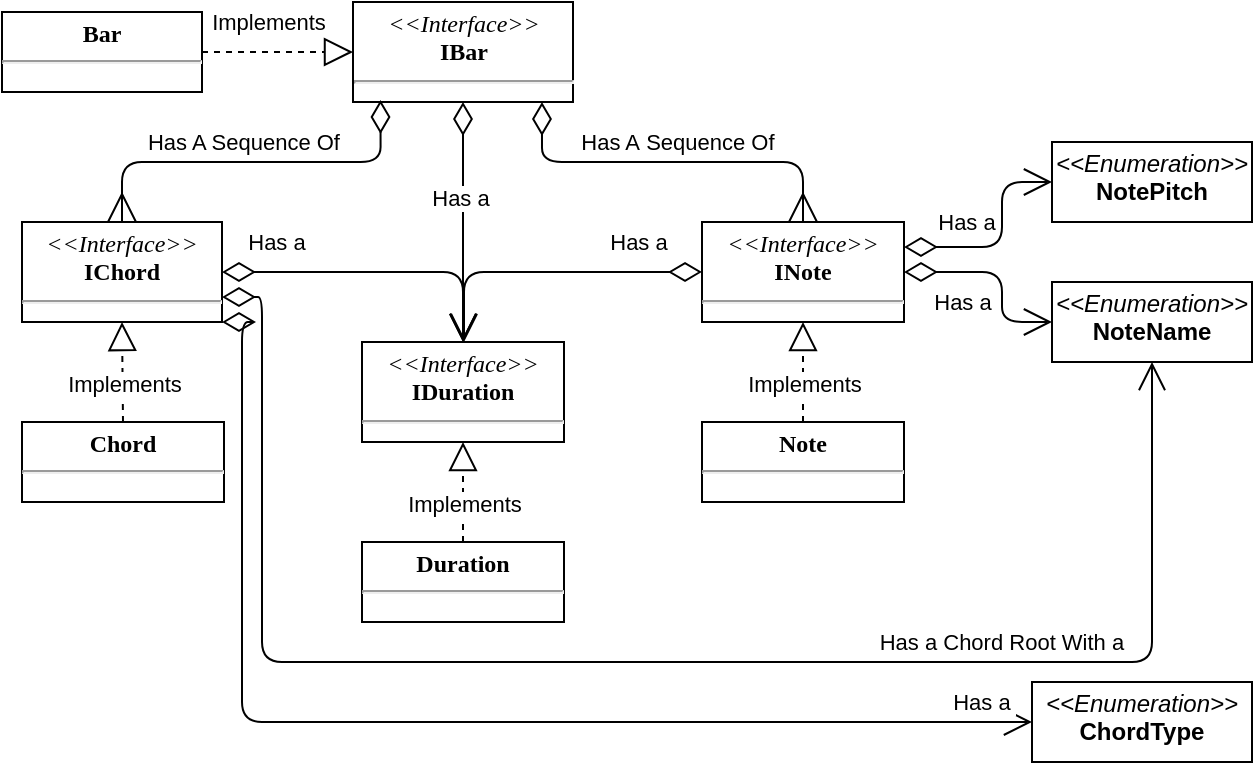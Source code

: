 <mxfile version="13.7.3" type="device" pages="7"><diagram id="5V231vLE11C7SsUKvrOc" name="Overview"><mxGraphModel dx="1038" dy="607" grid="1" gridSize="10" guides="1" tooltips="1" connect="1" arrows="1" fold="1" page="1" pageScale="1" pageWidth="827" pageHeight="1169" math="0" shadow="0"><root><mxCell id="QIt7D08QcLys3_P5vtUO-0"/><mxCell id="QIt7D08QcLys3_P5vtUO-1" parent="QIt7D08QcLys3_P5vtUO-0"/><mxCell id="J1rbVlcADmhOy6My7X3t-0" value="&lt;p style=&quot;margin: 4px 0px 0px ; text-align: center ; font-size: 12px&quot;&gt;&lt;b style=&quot;font-size: 12px&quot;&gt;Bar&lt;/b&gt;&lt;/p&gt;&lt;hr style=&quot;font-size: 12px&quot;&gt;&lt;p style=&quot;margin: 0px 0px 0px 4px&quot;&gt;&lt;br&gt;&lt;/p&gt;" style="verticalAlign=top;align=left;overflow=fill;fontSize=12;fontFamily=Verdana;html=1;" vertex="1" parent="QIt7D08QcLys3_P5vtUO-1"><mxGeometry x="130" y="125" width="100" height="40" as="geometry"/></mxCell><mxCell id="J1rbVlcADmhOy6My7X3t-1" value="&lt;p style=&quot;margin: 4px 0px 0px ; text-align: center&quot;&gt;&lt;font style=&quot;font-size: 12px&quot;&gt;&lt;i&gt;&amp;lt;&amp;lt;Interface&amp;gt;&amp;gt;&lt;/i&gt;&lt;br&gt;&lt;b&gt;IBar&lt;/b&gt;&lt;/font&gt;&lt;/p&gt;&lt;hr&gt;&lt;p style=&quot;margin: 0px 0px 0px 4px&quot;&gt;&lt;br&gt;&lt;/p&gt;" style="verticalAlign=top;align=left;overflow=fill;fontSize=12;fontFamily=Verdana;html=1;" vertex="1" parent="QIt7D08QcLys3_P5vtUO-1"><mxGeometry x="305.5" y="120" width="110" height="50" as="geometry"/></mxCell><mxCell id="J1rbVlcADmhOy6My7X3t-3" value="" style="endArrow=block;dashed=1;endFill=0;endSize=12;html=1;entryX=0;entryY=0.5;entryDx=0;entryDy=0;exitX=1;exitY=0.5;exitDx=0;exitDy=0;" edge="1" parent="QIt7D08QcLys3_P5vtUO-1" source="J1rbVlcADmhOy6My7X3t-0" target="J1rbVlcADmhOy6My7X3t-1"><mxGeometry width="160" relative="1" as="geometry"><mxPoint x="290" y="310" as="sourcePoint"/><mxPoint x="450" y="310" as="targetPoint"/></mxGeometry></mxCell><mxCell id="J1rbVlcADmhOy6My7X3t-5" value="Implements" style="edgeLabel;html=1;align=center;verticalAlign=middle;resizable=0;points=[];" vertex="1" connectable="0" parent="J1rbVlcADmhOy6My7X3t-3"><mxGeometry x="-0.456" y="1" relative="1" as="geometry"><mxPoint x="12" y="-14" as="offset"/></mxGeometry></mxCell><mxCell id="J1rbVlcADmhOy6My7X3t-6" value="&lt;p style=&quot;margin: 4px 0px 0px ; text-align: center ; font-size: 12px&quot;&gt;&lt;b style=&quot;font-size: 12px&quot;&gt;Chord&lt;/b&gt;&lt;/p&gt;&lt;hr style=&quot;font-size: 12px&quot;&gt;&lt;p style=&quot;margin: 0px 0px 0px 4px&quot;&gt;&lt;br&gt;&lt;/p&gt;" style="verticalAlign=top;align=left;overflow=fill;fontSize=12;fontFamily=Verdana;html=1;" vertex="1" parent="QIt7D08QcLys3_P5vtUO-1"><mxGeometry x="140" y="330" width="101" height="40" as="geometry"/></mxCell><mxCell id="J1rbVlcADmhOy6My7X3t-8" value="" style="endArrow=block;dashed=1;endFill=0;endSize=12;html=1;entryX=0.5;entryY=1;entryDx=0;entryDy=0;exitX=0.5;exitY=0;exitDx=0;exitDy=0;" edge="1" parent="QIt7D08QcLys3_P5vtUO-1" source="J1rbVlcADmhOy6My7X3t-6" target="J1rbVlcADmhOy6My7X3t-28"><mxGeometry width="160" relative="1" as="geometry"><mxPoint x="466" y="480" as="sourcePoint"/><mxPoint x="390" y="415" as="targetPoint"/></mxGeometry></mxCell><mxCell id="J1rbVlcADmhOy6My7X3t-9" value="Implements" style="edgeLabel;html=1;align=center;verticalAlign=middle;resizable=0;points=[];" vertex="1" connectable="0" parent="J1rbVlcADmhOy6My7X3t-8"><mxGeometry x="-0.456" y="1" relative="1" as="geometry"><mxPoint x="1.14" y="-6.01" as="offset"/></mxGeometry></mxCell><mxCell id="J1rbVlcADmhOy6My7X3t-28" value="&lt;p style=&quot;margin: 4px 0px 0px ; text-align: center&quot;&gt;&lt;font style=&quot;font-size: 12px&quot;&gt;&lt;i&gt;&amp;lt;&amp;lt;Interface&amp;gt;&amp;gt;&lt;/i&gt;&lt;br&gt;&lt;b&gt;IChord&lt;/b&gt;&lt;/font&gt;&lt;/p&gt;&lt;hr&gt;&lt;p style=&quot;margin: 0px 0px 0px 4px&quot;&gt;&lt;br&gt;&lt;/p&gt;" style="verticalAlign=top;align=left;overflow=fill;fontSize=12;fontFamily=Verdana;html=1;" vertex="1" parent="QIt7D08QcLys3_P5vtUO-1"><mxGeometry x="140" y="230" width="100" height="50" as="geometry"/></mxCell><mxCell id="J1rbVlcADmhOy6My7X3t-29" value="&lt;p style=&quot;margin: 4px 0px 0px ; text-align: center ; font-size: 12px&quot;&gt;&lt;b style=&quot;font-size: 12px&quot;&gt;Duration&lt;/b&gt;&lt;/p&gt;&lt;hr style=&quot;font-size: 12px&quot;&gt;&lt;p style=&quot;margin: 0px 0px 0px 4px&quot;&gt;&lt;br&gt;&lt;/p&gt;" style="verticalAlign=top;align=left;overflow=fill;fontSize=12;fontFamily=Verdana;html=1;" vertex="1" parent="QIt7D08QcLys3_P5vtUO-1"><mxGeometry x="310" y="390" width="101" height="40" as="geometry"/></mxCell><mxCell id="J1rbVlcADmhOy6My7X3t-30" value="" style="endArrow=block;dashed=1;endFill=0;endSize=12;html=1;entryX=0.5;entryY=1;entryDx=0;entryDy=0;exitX=0.5;exitY=0;exitDx=0;exitDy=0;" edge="1" parent="QIt7D08QcLys3_P5vtUO-1" source="J1rbVlcADmhOy6My7X3t-29" target="J1rbVlcADmhOy6My7X3t-32"><mxGeometry width="160" relative="1" as="geometry"><mxPoint x="440" y="610.6" as="sourcePoint"/><mxPoint x="376" y="545.6" as="targetPoint"/></mxGeometry></mxCell><mxCell id="J1rbVlcADmhOy6My7X3t-31" value="Implements" style="edgeLabel;html=1;align=center;verticalAlign=middle;resizable=0;points=[];" vertex="1" connectable="0" parent="J1rbVlcADmhOy6My7X3t-30"><mxGeometry x="-0.456" y="1" relative="1" as="geometry"><mxPoint x="1" y="-6" as="offset"/></mxGeometry></mxCell><mxCell id="J1rbVlcADmhOy6My7X3t-32" value="&lt;p style=&quot;margin: 4px 0px 0px ; text-align: center&quot;&gt;&lt;font style=&quot;font-size: 12px&quot;&gt;&lt;i&gt;&amp;lt;&amp;lt;Interface&amp;gt;&amp;gt;&lt;/i&gt;&lt;br&gt;&lt;b&gt;IDuration&lt;/b&gt;&lt;/font&gt;&lt;/p&gt;&lt;hr&gt;&lt;p style=&quot;margin: 0px 0px 0px 4px&quot;&gt;&lt;br&gt;&lt;/p&gt;" style="verticalAlign=top;align=left;overflow=fill;fontSize=12;fontFamily=Verdana;html=1;" vertex="1" parent="QIt7D08QcLys3_P5vtUO-1"><mxGeometry x="310" y="290" width="101" height="50" as="geometry"/></mxCell><mxCell id="CVeoetYqST6cuay9dyxP-0" value="" style="endArrow=open;html=1;endSize=12;startArrow=diamondThin;startSize=14;startFill=0;edgeStyle=orthogonalEdgeStyle;align=left;verticalAlign=bottom;entryX=0.5;entryY=0;entryDx=0;entryDy=0;exitX=0.5;exitY=1;exitDx=0;exitDy=0;" edge="1" parent="QIt7D08QcLys3_P5vtUO-1" source="J1rbVlcADmhOy6My7X3t-1" target="J1rbVlcADmhOy6My7X3t-32"><mxGeometry x="-1" y="3" relative="1" as="geometry"><mxPoint x="521.23" y="420" as="sourcePoint"/><mxPoint x="520" y="430.6" as="targetPoint"/></mxGeometry></mxCell><mxCell id="zI2JBXG_XZW0BMub-MyV-9" value="Has a" style="edgeLabel;html=1;align=center;verticalAlign=middle;resizable=0;points=[];" vertex="1" connectable="0" parent="CVeoetYqST6cuay9dyxP-0"><mxGeometry x="-0.209" y="-2" relative="1" as="geometry"><mxPoint as="offset"/></mxGeometry></mxCell><mxCell id="CVeoetYqST6cuay9dyxP-3" value="" style="endArrow=ERmany;html=1;endSize=12;startArrow=diamondThin;startSize=14;startFill=0;edgeStyle=orthogonalEdgeStyle;align=left;verticalAlign=bottom;entryX=0.5;entryY=0;entryDx=0;entryDy=0;exitX=0.125;exitY=0.98;exitDx=0;exitDy=0;endFill=0;exitPerimeter=0;" edge="1" parent="QIt7D08QcLys3_P5vtUO-1" source="J1rbVlcADmhOy6My7X3t-1" target="J1rbVlcADmhOy6My7X3t-28"><mxGeometry x="-1" y="3" relative="1" as="geometry"><mxPoint x="320.5" y="180" as="sourcePoint"/><mxPoint x="214" y="260" as="targetPoint"/></mxGeometry></mxCell><mxCell id="CVeoetYqST6cuay9dyxP-4" value="Has A Sequence Of&amp;nbsp;" style="edgeLabel;html=1;align=center;verticalAlign=middle;resizable=0;points=[];" vertex="1" connectable="0" parent="CVeoetYqST6cuay9dyxP-3"><mxGeometry x="-0.118" relative="1" as="geometry"><mxPoint x="-14.3" y="-10" as="offset"/></mxGeometry></mxCell><mxCell id="CVeoetYqST6cuay9dyxP-6" value="&lt;p style=&quot;margin: 4px 0px 0px ; text-align: center ; font-size: 12px&quot;&gt;&lt;b style=&quot;font-size: 12px&quot;&gt;Note&lt;/b&gt;&lt;/p&gt;&lt;hr style=&quot;font-size: 12px&quot;&gt;&lt;p style=&quot;margin: 0px 0px 0px 4px&quot;&gt;&lt;br&gt;&lt;/p&gt;" style="verticalAlign=top;align=left;overflow=fill;fontSize=12;fontFamily=Verdana;html=1;" vertex="1" parent="QIt7D08QcLys3_P5vtUO-1"><mxGeometry x="480" y="330" width="101" height="40" as="geometry"/></mxCell><mxCell id="CVeoetYqST6cuay9dyxP-7" value="" style="endArrow=block;dashed=1;endFill=0;endSize=12;html=1;entryX=0.5;entryY=1;entryDx=0;entryDy=0;exitX=0.5;exitY=0;exitDx=0;exitDy=0;" edge="1" source="CVeoetYqST6cuay9dyxP-6" target="CVeoetYqST6cuay9dyxP-9" parent="QIt7D08QcLys3_P5vtUO-1"><mxGeometry width="160" relative="1" as="geometry"><mxPoint x="610" y="330" as="sourcePoint"/><mxPoint x="546" y="265" as="targetPoint"/></mxGeometry></mxCell><mxCell id="CVeoetYqST6cuay9dyxP-8" value="Implements" style="edgeLabel;html=1;align=center;verticalAlign=middle;resizable=0;points=[];" vertex="1" connectable="0" parent="CVeoetYqST6cuay9dyxP-7"><mxGeometry x="-0.456" y="1" relative="1" as="geometry"><mxPoint x="1" y="-6" as="offset"/></mxGeometry></mxCell><mxCell id="CVeoetYqST6cuay9dyxP-9" value="&lt;p style=&quot;margin: 4px 0px 0px ; text-align: center&quot;&gt;&lt;font style=&quot;font-size: 12px&quot;&gt;&lt;i&gt;&amp;lt;&amp;lt;Interface&amp;gt;&amp;gt;&lt;/i&gt;&lt;br&gt;&lt;b&gt;INote&lt;/b&gt;&lt;/font&gt;&lt;/p&gt;&lt;hr&gt;&lt;p style=&quot;margin: 0px 0px 0px 4px&quot;&gt;&lt;br&gt;&lt;/p&gt;" style="verticalAlign=top;align=left;overflow=fill;fontSize=12;fontFamily=Verdana;html=1;" vertex="1" parent="QIt7D08QcLys3_P5vtUO-1"><mxGeometry x="480" y="230" width="101" height="50" as="geometry"/></mxCell><mxCell id="CVeoetYqST6cuay9dyxP-10" value="" style="endArrow=ERmany;html=1;endSize=12;startArrow=diamondThin;startSize=14;startFill=0;edgeStyle=orthogonalEdgeStyle;align=left;verticalAlign=bottom;entryX=0.5;entryY=0;entryDx=0;entryDy=0;exitX=0.859;exitY=1;exitDx=0;exitDy=0;exitPerimeter=0;endFill=0;" edge="1" target="CVeoetYqST6cuay9dyxP-9" parent="QIt7D08QcLys3_P5vtUO-1" source="J1rbVlcADmhOy6My7X3t-1"><mxGeometry x="-1" y="3" relative="1" as="geometry"><mxPoint x="691.23" y="149.4" as="sourcePoint"/><mxPoint x="690" y="160" as="targetPoint"/></mxGeometry></mxCell><mxCell id="CVeoetYqST6cuay9dyxP-11" value="Has A&amp;nbsp;Sequence Of&amp;nbsp;" style="edgeLabel;html=1;align=center;verticalAlign=middle;resizable=0;points=[];" vertex="1" connectable="0" parent="CVeoetYqST6cuay9dyxP-10"><mxGeometry x="-0.118" relative="1" as="geometry"><mxPoint x="15" y="-10" as="offset"/></mxGeometry></mxCell><mxCell id="zI2JBXG_XZW0BMub-MyV-0" value="&lt;p style=&quot;margin: 0px ; margin-top: 4px ; text-align: center&quot;&gt;&lt;font style=&quot;font-size: 12px&quot;&gt;&lt;i&gt;&amp;lt;&amp;lt;Enumeration&amp;gt;&amp;gt;&lt;/i&gt;&lt;br&gt;&lt;b&gt;NoteName&lt;/b&gt;&lt;/font&gt;&lt;/p&gt;" style="verticalAlign=top;align=left;overflow=fill;fontSize=12;fontFamily=Helvetica;html=1;" vertex="1" parent="QIt7D08QcLys3_P5vtUO-1"><mxGeometry x="655" y="260" width="100" height="40" as="geometry"/></mxCell><mxCell id="zI2JBXG_XZW0BMub-MyV-1" value="&lt;p style=&quot;margin: 0px ; margin-top: 4px ; text-align: center&quot;&gt;&lt;font style=&quot;font-size: 12px&quot;&gt;&lt;i&gt;&amp;lt;&amp;lt;Enumeration&amp;gt;&amp;gt;&lt;/i&gt;&lt;br&gt;&lt;b&gt;NotePitch&lt;/b&gt;&lt;/font&gt;&lt;/p&gt;" style="verticalAlign=top;align=left;overflow=fill;fontSize=12;fontFamily=Helvetica;html=1;" vertex="1" parent="QIt7D08QcLys3_P5vtUO-1"><mxGeometry x="655" y="190" width="100" height="40" as="geometry"/></mxCell><mxCell id="zI2JBXG_XZW0BMub-MyV-10" value="" style="endArrow=open;html=1;endSize=12;startArrow=diamondThin;startSize=14;startFill=0;edgeStyle=orthogonalEdgeStyle;align=left;verticalAlign=bottom;exitX=1;exitY=0.5;exitDx=0;exitDy=0;" edge="1" parent="QIt7D08QcLys3_P5vtUO-1" source="J1rbVlcADmhOy6My7X3t-28" target="J1rbVlcADmhOy6My7X3t-32"><mxGeometry x="-1" y="3" relative="1" as="geometry"><mxPoint x="370.5" y="180" as="sourcePoint"/><mxPoint x="370.5" y="310" as="targetPoint"/></mxGeometry></mxCell><mxCell id="zI2JBXG_XZW0BMub-MyV-11" value="Has a" style="edgeLabel;html=1;align=center;verticalAlign=middle;resizable=0;points=[];" vertex="1" connectable="0" parent="zI2JBXG_XZW0BMub-MyV-10"><mxGeometry x="-0.209" y="-2" relative="1" as="geometry"><mxPoint x="-35" y="-17" as="offset"/></mxGeometry></mxCell><mxCell id="zI2JBXG_XZW0BMub-MyV-12" value="" style="endArrow=open;html=1;endSize=12;startArrow=diamondThin;startSize=14;startFill=0;edgeStyle=orthogonalEdgeStyle;align=left;verticalAlign=bottom;exitX=0;exitY=0.5;exitDx=0;exitDy=0;" edge="1" parent="QIt7D08QcLys3_P5vtUO-1" source="CVeoetYqST6cuay9dyxP-9" target="J1rbVlcADmhOy6My7X3t-32"><mxGeometry x="-1" y="3" relative="1" as="geometry"><mxPoint x="270" y="277.5" as="sourcePoint"/><mxPoint x="370.5" y="310" as="targetPoint"/><Array as="points"><mxPoint x="361" y="255"/></Array></mxGeometry></mxCell><mxCell id="zI2JBXG_XZW0BMub-MyV-13" value="Has a" style="edgeLabel;html=1;align=center;verticalAlign=middle;resizable=0;points=[];" vertex="1" connectable="0" parent="zI2JBXG_XZW0BMub-MyV-12"><mxGeometry x="-0.209" y="-2" relative="1" as="geometry"><mxPoint x="29" y="-13" as="offset"/></mxGeometry></mxCell><mxCell id="CPSvy_x6tIA2FUvflbGA-1" value="" style="endArrow=open;html=1;endSize=12;startArrow=diamondThin;startSize=14;startFill=0;edgeStyle=orthogonalEdgeStyle;align=left;verticalAlign=bottom;exitX=1;exitY=0.25;exitDx=0;exitDy=0;entryX=0;entryY=0.5;entryDx=0;entryDy=0;" edge="1" parent="QIt7D08QcLys3_P5vtUO-1" source="CVeoetYqST6cuay9dyxP-9" target="zI2JBXG_XZW0BMub-MyV-1"><mxGeometry x="-1" y="3" relative="1" as="geometry"><mxPoint x="490" y="265" as="sourcePoint"/><mxPoint x="371" y="310" as="targetPoint"/><Array as="points"><mxPoint x="630" y="243"/><mxPoint x="630" y="210"/></Array></mxGeometry></mxCell><mxCell id="CPSvy_x6tIA2FUvflbGA-2" value="Has a" style="edgeLabel;html=1;align=center;verticalAlign=middle;resizable=0;points=[];" vertex="1" connectable="0" parent="CPSvy_x6tIA2FUvflbGA-1"><mxGeometry x="-0.209" y="-2" relative="1" as="geometry"><mxPoint x="-11" y="-14.5" as="offset"/></mxGeometry></mxCell><mxCell id="CPSvy_x6tIA2FUvflbGA-3" value="" style="endArrow=open;html=1;endSize=12;startArrow=diamondThin;startSize=14;startFill=0;edgeStyle=orthogonalEdgeStyle;align=left;verticalAlign=bottom;exitX=1;exitY=0.5;exitDx=0;exitDy=0;entryX=0;entryY=0.5;entryDx=0;entryDy=0;" edge="1" parent="QIt7D08QcLys3_P5vtUO-1" source="CVeoetYqST6cuay9dyxP-9" target="zI2JBXG_XZW0BMub-MyV-0"><mxGeometry x="-1" y="3" relative="1" as="geometry"><mxPoint x="591" y="252.5" as="sourcePoint"/><mxPoint x="640" y="220" as="targetPoint"/><Array as="points"><mxPoint x="630" y="255"/><mxPoint x="630" y="280"/></Array></mxGeometry></mxCell><mxCell id="CPSvy_x6tIA2FUvflbGA-4" value="Has a" style="edgeLabel;html=1;align=center;verticalAlign=middle;resizable=0;points=[];" vertex="1" connectable="0" parent="CPSvy_x6tIA2FUvflbGA-3"><mxGeometry x="-0.209" y="-2" relative="1" as="geometry"><mxPoint x="-10" y="13" as="offset"/></mxGeometry></mxCell><mxCell id="CPSvy_x6tIA2FUvflbGA-5" value="" style="endArrow=open;html=1;endSize=12;startArrow=diamondThin;startSize=14;startFill=0;edgeStyle=orthogonalEdgeStyle;align=left;verticalAlign=bottom;exitX=1;exitY=0.75;exitDx=0;exitDy=0;entryX=0.5;entryY=1;entryDx=0;entryDy=0;" edge="1" parent="QIt7D08QcLys3_P5vtUO-1" source="J1rbVlcADmhOy6My7X3t-28" target="zI2JBXG_XZW0BMub-MyV-0"><mxGeometry x="-1" y="3" relative="1" as="geometry"><mxPoint x="250" y="265" as="sourcePoint"/><mxPoint x="370.5" y="310" as="targetPoint"/><Array as="points"><mxPoint x="260" y="268"/><mxPoint x="260" y="450"/><mxPoint x="705" y="450"/></Array></mxGeometry></mxCell><mxCell id="CPSvy_x6tIA2FUvflbGA-6" value="Has a Chord Root With a&amp;nbsp;" style="edgeLabel;html=1;align=center;verticalAlign=middle;resizable=0;points=[];" vertex="1" connectable="0" parent="CPSvy_x6tIA2FUvflbGA-5"><mxGeometry x="-0.209" y="-2" relative="1" as="geometry"><mxPoint x="257.5" y="-12" as="offset"/></mxGeometry></mxCell><mxCell id="CPSvy_x6tIA2FUvflbGA-7" value="" style="endArrow=open;html=1;endSize=12;startArrow=diamondThin;startSize=14;startFill=0;edgeStyle=orthogonalEdgeStyle;align=left;verticalAlign=bottom;exitX=1;exitY=1;exitDx=0;exitDy=0;entryX=0;entryY=0.5;entryDx=0;entryDy=0;" edge="1" parent="QIt7D08QcLys3_P5vtUO-1" source="J1rbVlcADmhOy6My7X3t-28" target="hC7ren7HQPw8NLN05J8q-0"><mxGeometry x="-1" y="3" relative="1" as="geometry"><mxPoint x="250" y="277.5" as="sourcePoint"/><mxPoint x="210" y="550" as="targetPoint"/><Array as="points"><mxPoint x="250" y="280"/><mxPoint x="250" y="480"/></Array></mxGeometry></mxCell><mxCell id="CPSvy_x6tIA2FUvflbGA-8" value="Has a&amp;nbsp;" style="edgeLabel;html=1;align=center;verticalAlign=middle;resizable=0;points=[];" vertex="1" connectable="0" parent="CPSvy_x6tIA2FUvflbGA-7"><mxGeometry x="-0.209" y="-2" relative="1" as="geometry"><mxPoint x="341" y="-12" as="offset"/></mxGeometry></mxCell><mxCell id="hC7ren7HQPw8NLN05J8q-0" value="&lt;p style=&quot;margin: 0px ; margin-top: 4px ; text-align: center&quot;&gt;&lt;font style=&quot;font-size: 12px&quot;&gt;&lt;i&gt;&amp;lt;&amp;lt;Enumeration&amp;gt;&amp;gt;&lt;/i&gt;&lt;br&gt;&lt;b&gt;ChordType&lt;/b&gt;&lt;/font&gt;&lt;/p&gt;" style="verticalAlign=top;align=left;overflow=fill;fontSize=12;fontFamily=Helvetica;html=1;" vertex="1" parent="QIt7D08QcLys3_P5vtUO-1"><mxGeometry x="645" y="460" width="110" height="40" as="geometry"/></mxCell></root></mxGraphModel></diagram><diagram id="C5RBs43oDa-KdzZeNtuy" name="Musical Entities"><mxGraphModel dx="1038" dy="607" grid="1" gridSize="10" guides="1" tooltips="1" connect="1" arrows="1" fold="1" page="1" pageScale="1" pageWidth="827" pageHeight="1169" math="0" shadow="0"><root><mxCell id="WIyWlLk6GJQsqaUBKTNV-0"/><mxCell id="WIyWlLk6GJQsqaUBKTNV-1" parent="WIyWlLk6GJQsqaUBKTNV-0"/><mxCell id="CiGkOUlpp4Z-2hrsVx-D-6" value="&lt;p style=&quot;margin: 4px 0px 0px ; text-align: center ; font-size: 12px&quot;&gt;&lt;b style=&quot;font-size: 12px&quot;&gt;Bar&lt;/b&gt;&lt;/p&gt;&lt;hr style=&quot;font-size: 12px&quot;&gt;&lt;p style=&quot;margin: 0px 0px 0px 4px&quot;&gt;+ Chords: List&amp;lt;IChord&amp;gt;&lt;/p&gt;&lt;p style=&quot;margin: 0px 0px 0px 4px&quot;&gt;+ Notes: List&amp;lt;INote&amp;gt;&lt;/p&gt;&lt;p style=&quot;margin: 0px 0px 0px 4px&quot;&gt;+ TimeSignature: IDuration&lt;br&gt;&lt;/p&gt;&lt;hr style=&quot;font-size: 12px&quot;&gt;&lt;p style=&quot;margin: 0px 0px 0px 4px ; font-size: 12px&quot;&gt;+ Bar()&lt;/p&gt;&lt;p style=&quot;margin: 0px 0px 0px 4px ; font-size: 12px&quot;&gt;+ Bar(IDuration)&lt;br&gt;&lt;/p&gt;&lt;p style=&quot;margin: 0px 0px 0px 4px ; font-size: 12px&quot;&gt;+ Bar(IDuration, IList&amp;lt;IChord&amp;gt;)&lt;br&gt;&lt;/p&gt;&lt;p style=&quot;margin: 0px 0px 0px 4px ; font-size: 12px&quot;&gt;+ Bar(IBar)&lt;br&gt;&lt;/p&gt;&lt;p style=&quot;margin: 0px 0px 0px 4px ; font-size: 12px&quot;&gt;+ Bar(IDuration, IList&amp;lt;IChord&amp;gt;, IList&amp;lt;INote&amp;gt;)&lt;br&gt;&lt;/p&gt;&lt;p style=&quot;margin: 0px 0px 0px 4px ; font-size: 12px&quot;&gt;+ ToString(): String&lt;br&gt;&lt;/p&gt;&lt;p style=&quot;margin: 0px 0px 0px 4px&quot;&gt;+&amp;nbsp;&lt;span style=&quot;line-height: 13.8px&quot;&gt;GetOverlappingNotesForChord&lt;/span&gt;(int): IList&amp;lt;INote&amp;gt;&lt;br&gt;&lt;/p&gt;&lt;p style=&quot;margin: 0px 0px 0px 4px&quot;&gt;+&amp;nbsp;&lt;span style=&quot;line-height: 13.8px&quot;&gt;GetOverlappingChordsForNote&lt;/span&gt;(int): IList&amp;lt;IChord&amp;gt;&lt;/p&gt;" style="verticalAlign=top;align=left;overflow=fill;fontSize=12;fontFamily=Verdana;html=1;" parent="WIyWlLk6GJQsqaUBKTNV-1" vertex="1"><mxGeometry x="50" y="220" width="330" height="210" as="geometry"/></mxCell><mxCell id="CiGkOUlpp4Z-2hrsVx-D-7" value="&lt;p style=&quot;margin: 4px 0px 0px ; text-align: center&quot;&gt;&lt;font style=&quot;font-size: 12px&quot;&gt;&lt;i&gt;&amp;lt;&amp;lt;Interface&amp;gt;&amp;gt;&lt;/i&gt;&lt;br&gt;&lt;b&gt;IBar&lt;/b&gt;&lt;/font&gt;&lt;/p&gt;&lt;hr&gt;&lt;p style=&quot;margin: 0px 0px 0px 4px&quot;&gt;&lt;font style=&quot;font-size: 12px&quot;&gt;+ Chords: List&amp;lt;IChord&amp;gt;&lt;/font&gt;&lt;/p&gt;&lt;p style=&quot;margin: 0px 0px 0px 4px&quot;&gt;&lt;font style=&quot;font-size: 12px&quot;&gt;+ Notes: List&amp;lt;INote&amp;gt;&lt;br&gt;&lt;/font&gt;&lt;/p&gt;&lt;p style=&quot;margin: 0px 0px 0px 4px&quot;&gt;&lt;font style=&quot;font-size: 12px&quot;&gt;+ TimeSignature: IDuration&lt;br&gt;&lt;/font&gt;&lt;/p&gt;&lt;hr&gt;&lt;p style=&quot;margin: 0px 0px 0px 4px&quot;&gt;&lt;font style=&quot;font-size: 12px&quot;&gt;+&amp;nbsp;&lt;span style=&quot;line-height: 115%&quot;&gt;GetOverlappingNotesForChord&lt;/span&gt;(int): IList&amp;lt;INote&amp;gt;&lt;br&gt;&lt;/font&gt;&lt;/p&gt;&lt;p style=&quot;margin: 0px 0px 0px 4px&quot;&gt;&lt;font style=&quot;font-size: 12px&quot;&gt;+&amp;nbsp;&lt;span style=&quot;line-height: 115%&quot;&gt;GetOverlappingChordsForNote&lt;/span&gt;(int): IList&amp;lt;IChord&amp;gt;&lt;/font&gt;&lt;br&gt;&lt;/p&gt;" style="verticalAlign=top;align=left;overflow=fill;fontSize=12;fontFamily=Verdana;html=1;" parent="WIyWlLk6GJQsqaUBKTNV-1" vertex="1"><mxGeometry x="50" y="20" width="330" height="140" as="geometry"/></mxCell><mxCell id="CiGkOUlpp4Z-2hrsVx-D-8" value="" style="endArrow=block;dashed=1;endFill=0;endSize=12;html=1;fontFamily=Verdana;fontSize=12;exitX=0.5;exitY=0;exitDx=0;exitDy=0;entryX=0.5;entryY=1;entryDx=0;entryDy=0;" parent="WIyWlLk6GJQsqaUBKTNV-1" source="CiGkOUlpp4Z-2hrsVx-D-6" target="CiGkOUlpp4Z-2hrsVx-D-7" edge="1"><mxGeometry width="160" relative="1" as="geometry"><mxPoint x="330" y="210" as="sourcePoint"/><mxPoint x="490" y="210" as="targetPoint"/></mxGeometry></mxCell><mxCell id="CiGkOUlpp4Z-2hrsVx-D-9" value="&lt;p style=&quot;margin: 4px 0px 0px ; text-align: center&quot;&gt;&lt;font style=&quot;font-size: 12px&quot;&gt;&lt;i&gt;&amp;lt;&amp;lt;&lt;/i&gt;&lt;i&gt;Interface&lt;/i&gt;&lt;i&gt;&amp;gt;&amp;gt;&lt;/i&gt;&lt;br&gt;&lt;b&gt;IDuration&lt;/b&gt;&lt;/font&gt;&lt;/p&gt;&lt;hr&gt;&lt;p style=&quot;margin: 0px 0px 0px 4px&quot;&gt;&lt;font style=&quot;font-size: 12px&quot;&gt;+ Numerator: byte&lt;/font&gt;&lt;/p&gt;&lt;p style=&quot;margin: 0px 0px 0px 4px&quot;&gt;&lt;font style=&quot;font-size: 12px&quot;&gt;+ Denominator: byte&lt;br&gt;&lt;/font&gt;&lt;/p&gt;&lt;p style=&quot;margin: 0px 0px 0px 4px&quot;&gt;&lt;font style=&quot;font-size: 12px&quot;&gt;+ Fraction: float&lt;br&gt;&lt;/font&gt;&lt;/p&gt;&lt;hr&gt;&lt;p style=&quot;margin: 0px 0px 0px 4px&quot;&gt;&lt;font style=&quot;font-size: 12px&quot;&gt;+&amp;nbsp;&lt;span style=&quot;line-height: 115%&quot;&gt;Add&lt;/span&gt;(IDuration): IDuration&lt;/font&gt;&lt;/p&gt;&amp;nbsp;+&amp;nbsp;&lt;span style=&quot;line-height: 13.8px&quot;&gt;Subtract&lt;/span&gt;(IDuration): IDuration&lt;p style=&quot;margin: 0px 0px 0px 4px&quot;&gt;&lt;span&gt;+ IsDenominatorPowerOfTwo() : bool&lt;/span&gt;&lt;/p&gt;" style="verticalAlign=top;align=left;overflow=fill;fontSize=12;fontFamily=Verdana;html=1;" parent="WIyWlLk6GJQsqaUBKTNV-1" vertex="1"><mxGeometry x="440" y="20" width="250" height="150" as="geometry"/></mxCell><mxCell id="CiGkOUlpp4Z-2hrsVx-D-10" value="&lt;p style=&quot;margin: 4px 0px 0px ; text-align: center ; font-size: 12px&quot;&gt;&lt;b style=&quot;font-size: 12px&quot;&gt;Duration&lt;/b&gt;&lt;/p&gt;&lt;hr style=&quot;font-size: 12px&quot;&gt;&lt;p style=&quot;margin: 0px 0px 0px 4px&quot;&gt;+ Numerator: byte&lt;/p&gt;&lt;p style=&quot;margin: 0px 0px 0px 4px&quot;&gt;+ Denominator: byte&lt;br&gt;&lt;/p&gt;&lt;p style=&quot;margin: 0px 0px 0px 4px&quot;&gt;+ Fraction: float&lt;/p&gt;&lt;hr style=&quot;font-size: 12px&quot;&gt;&lt;p style=&quot;margin: 0px 0px 0px 4px&quot;&gt;+ Duration(byte, byte, bool)&lt;/p&gt;&lt;p style=&quot;margin: 0px 0px 0px 4px&quot;&gt;+ Duration(IDurarion, bool)&lt;br&gt;&lt;/p&gt;&lt;p style=&quot;margin: 0px 0px 0px 4px&quot;&gt;+&amp;nbsp;&lt;span style=&quot;line-height: 13.8px&quot;&gt;Add&lt;/span&gt;(IDuration): IDuration&lt;/p&gt;&lt;p style=&quot;margin: 0px 0px 0px 4px&quot;&gt;+&amp;nbsp;&lt;span style=&quot;line-height: 13.8px&quot;&gt;Subtract&lt;/span&gt;(IDuration): IDuration&lt;/p&gt;&lt;p style=&quot;margin: 0px 0px 0px 4px&quot;&gt;+ IsDenominatorPowerOfTwo() : bool&lt;/p&gt;&lt;p style=&quot;margin: 0px 0px 0px 4px&quot;&gt;~ GreatestCommonDivisor(int, int) : int&lt;/p&gt;&lt;p style=&quot;margin: 0px 0px 0px 4px&quot;&gt;+ ToString(): String&lt;br&gt;&lt;/p&gt;" style="verticalAlign=top;align=left;overflow=fill;fontSize=12;fontFamily=Verdana;html=1;" parent="WIyWlLk6GJQsqaUBKTNV-1" vertex="1"><mxGeometry x="440" y="200" width="250" height="190" as="geometry"/></mxCell><mxCell id="CiGkOUlpp4Z-2hrsVx-D-11" value="" style="endArrow=block;dashed=1;endFill=0;endSize=12;html=1;fontFamily=Verdana;fontSize=12;entryX=0.5;entryY=1;entryDx=0;entryDy=0;" parent="WIyWlLk6GJQsqaUBKTNV-1" source="CiGkOUlpp4Z-2hrsVx-D-10" target="CiGkOUlpp4Z-2hrsVx-D-9" edge="1"><mxGeometry width="160" relative="1" as="geometry"><mxPoint x="225" y="230" as="sourcePoint"/><mxPoint x="225" y="170" as="targetPoint"/></mxGeometry></mxCell><mxCell id="CiGkOUlpp4Z-2hrsVx-D-13" value="&lt;p style=&quot;margin: 4px 0px 0px ; text-align: center&quot;&gt;&lt;font style=&quot;font-size: 12px&quot;&gt;&lt;i&gt;&amp;lt;&amp;lt;&lt;/i&gt;&lt;i&gt;Interface&lt;/i&gt;&lt;i&gt;&amp;gt;&amp;gt;&lt;/i&gt;&lt;br&gt;&lt;b&gt;INote&lt;/b&gt;&lt;/font&gt;&lt;/p&gt;&lt;hr&gt;&lt;p style=&quot;margin: 0px 0px 0px 4px&quot;&gt;&lt;font style=&quot;font-size: 12px&quot;&gt;+ Name: NoteName&lt;/font&gt;&lt;/p&gt;&lt;p style=&quot;margin: 0px 0px 0px 4px&quot;&gt;&lt;font style=&quot;font-size: 12px&quot;&gt;+ Pitch: NotePitch&lt;br&gt;&lt;/font&gt;&lt;/p&gt;&lt;p style=&quot;margin: 0px 0px 0px 4px&quot;&gt;&lt;font style=&quot;font-size: 12px&quot;&gt;+ Duration: IDuration&lt;br&gt;&lt;/font&gt;&lt;/p&gt;&lt;p style=&quot;margin: 0px 0px 0px 4px&quot;&gt;&lt;br&gt;&lt;/p&gt;" style="verticalAlign=top;align=left;overflow=fill;fontSize=12;fontFamily=Verdana;html=1;" parent="WIyWlLk6GJQsqaUBKTNV-1" vertex="1"><mxGeometry x="760" y="20" width="320" height="90" as="geometry"/></mxCell><mxCell id="CiGkOUlpp4Z-2hrsVx-D-14" value="&lt;p style=&quot;margin: 4px 0px 0px ; text-align: center ; font-size: 12px&quot;&gt;&lt;b style=&quot;font-size: 12px&quot;&gt;Note&lt;/b&gt;&lt;/p&gt;&lt;hr style=&quot;font-size: 12px&quot;&gt;&lt;p style=&quot;margin: 0px 0px 0px 4px&quot;&gt;+ Numerator: byte&lt;/p&gt;&lt;p style=&quot;margin: 0px 0px 0px 4px&quot;&gt;+ Denominator: byte&lt;br&gt;&lt;/p&gt;&lt;p style=&quot;margin: 0px 0px 0px 4px&quot;&gt;+ Fraction: float&lt;/p&gt;&lt;p style=&quot;margin: 0px 0px 0px 4px&quot;&gt;&lt;span&gt;-&amp;nbsp;&amp;nbsp;&lt;/span&gt;&lt;u&gt;MidiMinimumPitchValue&lt;/u&gt;&lt;span&gt;: int&lt;/span&gt;&lt;br&gt;&lt;/p&gt;&lt;p style=&quot;margin: 0px 0px 0px 4px&quot;&gt;-&amp;nbsp;&amp;nbsp;&lt;u&gt;MidiMaximumPitchValue&lt;/u&gt;: int&lt;br&gt;&lt;/p&gt;&lt;p style=&quot;margin: 0px 0px 0px 4px&quot;&gt;-&amp;nbsp;&amp;nbsp;&lt;u&gt;NumberOfUniqueChromaticNotes&lt;/u&gt;: int&lt;br&gt;&lt;/p&gt;&lt;hr style=&quot;font-size: 12px&quot;&gt;&lt;p style=&quot;margin: 0px 0px 0px 4px&quot;&gt;+ Note(NotePitch)&lt;br&gt;&lt;/p&gt;&lt;p style=&quot;margin: 0px 0px 0px 4px&quot;&gt;+ Note(NotePitch, IDuration)&lt;/p&gt;&lt;p style=&quot;margin: 0px 0px 0px 4px&quot;&gt;+ Note(NotePitch, byte, byte)&lt;br&gt;&lt;/p&gt;&lt;p style=&quot;margin: 0px 0px 0px 4px&quot;&gt;+ ToString(): String&lt;br&gt;&lt;/p&gt;&lt;p style=&quot;margin: 0px 0px 0px 4px&quot;&gt;+&amp;nbsp;&lt;span style=&quot;line-height: 13.8px&quot;&gt;&lt;u&gt;GetNoteNameByNotePitch&lt;/u&gt;&lt;/span&gt;(NotePitch): NoteName&lt;/p&gt;&lt;p style=&quot;margin: 0px 0px 0px 4px&quot;&gt;&lt;br&gt;&lt;/p&gt;" style="verticalAlign=top;align=left;overflow=fill;fontSize=12;fontFamily=Verdana;html=1;" parent="WIyWlLk6GJQsqaUBKTNV-1" vertex="1"><mxGeometry x="760" y="180" width="320" height="210" as="geometry"/></mxCell><mxCell id="CiGkOUlpp4Z-2hrsVx-D-15" value="" style="endArrow=block;dashed=1;endFill=0;endSize=12;html=1;fontFamily=Verdana;fontSize=12;entryX=0.5;entryY=1;entryDx=0;entryDy=0;" parent="WIyWlLk6GJQsqaUBKTNV-1" source="CiGkOUlpp4Z-2hrsVx-D-14" target="CiGkOUlpp4Z-2hrsVx-D-13" edge="1"><mxGeometry width="160" relative="1" as="geometry"><mxPoint x="545" y="230" as="sourcePoint"/><mxPoint x="545" y="170" as="targetPoint"/></mxGeometry></mxCell><mxCell id="CiGkOUlpp4Z-2hrsVx-D-16" value="&lt;p style=&quot;margin: 4px 0px 0px ; text-align: center&quot;&gt;&lt;font style=&quot;font-size: 12px&quot;&gt;&lt;i&gt;&amp;lt;&amp;lt;&lt;/i&gt;&lt;i&gt;Interface&lt;/i&gt;&lt;i&gt;&amp;gt;&amp;gt;&lt;/i&gt;&lt;br&gt;&lt;b&gt;IChord&lt;/b&gt;&lt;/font&gt;&lt;/p&gt;&lt;hr&gt;&lt;p style=&quot;margin: 0px 0px 0px 4px&quot;&gt;&lt;font style=&quot;font-size: 12px&quot;&gt;+ ChordRoot: NoteName&lt;/font&gt;&lt;/p&gt;&lt;p style=&quot;margin: 0px 0px 0px 4px&quot;&gt;&lt;font style=&quot;font-size: 12px&quot;&gt;+ ChordType: ChordType&lt;br&gt;&lt;/font&gt;&lt;/p&gt;&lt;p style=&quot;margin: 0px 0px 0px 4px&quot;&gt;&lt;font style=&quot;font-size: 12px&quot;&gt;+ Duration: IDuration&lt;/font&gt;&lt;/p&gt;&lt;hr&gt;&lt;p style=&quot;margin: 0px 0px 0px 4px&quot;&gt;+&amp;nbsp;&lt;span style=&quot;line-height: 13.8px&quot;&gt;GetArpeggioNotes&lt;/span&gt;(int, int): IEnumerable&amp;lt;NotePitch&amp;gt;&lt;/p&gt;&lt;p style=&quot;margin: 0px 0px 0px 4px&quot;&gt;+&amp;nbsp;&lt;span style=&quot;line-height: 13.8px&quot;&gt;GetArpeggioNotes&lt;/span&gt;(NotePitch, NotePitch): IEnumerable&amp;lt;NotePitch&amp;gt;&lt;br&gt;&lt;/p&gt;&lt;p style=&quot;margin: 0px 0px 0px 4px&quot;&gt;+&amp;nbsp;&lt;span style=&quot;line-height: 13.8px&quot;&gt;GetScaleNotes&lt;/span&gt;(int, int): IEnumerable&amp;lt;NotePitch&amp;gt;&lt;/p&gt;&lt;p style=&quot;margin: 0px 0px 0px 4px&quot;&gt;+ GetScaleNotes(NotePitch, NotePitch): IEnumerable&amp;lt;NotePitch&amp;gt;&lt;/p&gt;&lt;p style=&quot;margin: 0px 0px 0px 4px&quot;&gt;&lt;br&gt;&lt;/p&gt;" style="verticalAlign=top;align=left;overflow=fill;fontSize=12;fontFamily=Verdana;html=1;" parent="WIyWlLk6GJQsqaUBKTNV-1" vertex="1"><mxGeometry x="1120" y="20" width="430" height="170" as="geometry"/></mxCell><mxCell id="CiGkOUlpp4Z-2hrsVx-D-17" value="&lt;p style=&quot;margin: 4px 0px 0px ; text-align: center ; font-size: 12px&quot;&gt;&lt;b style=&quot;font-size: 12px&quot;&gt;Chord&lt;/b&gt;&lt;/p&gt;&lt;hr style=&quot;font-size: 12px&quot;&gt;&lt;p style=&quot;margin: 0px 0px 0px 4px&quot;&gt;+ ChordRoot: NoteName&lt;/p&gt;&lt;p style=&quot;margin: 0px 0px 0px 4px&quot;&gt;+ ChordType: ChordType&lt;br&gt;&lt;/p&gt;&lt;p style=&quot;margin: 0px 0px 0px 4px&quot;&gt;+ Duration: IDuration&lt;/p&gt;&lt;hr style=&quot;font-size: 12px&quot;&gt;&lt;p style=&quot;margin: 0px 0px 0px 4px&quot;&gt;+ Chord(NoteName, ChordType, IDuration)&lt;br&gt;&lt;/p&gt;&lt;p style=&quot;margin: 0px 0px 0px 4px&quot;&gt;+&amp;nbsp;&lt;span style=&quot;line-height: 13.8px&quot;&gt;GetArpeggioNotes&lt;/span&gt;(int, int): IEnumerable&amp;lt;NotePitch&amp;gt;&lt;/p&gt;&lt;p style=&quot;margin: 0px 0px 0px 4px&quot;&gt;+&amp;nbsp;&lt;span style=&quot;line-height: 13.8px&quot;&gt;GetArpeggioNotes&lt;/span&gt;(NotePitch, NotePitch): IEnumerable&amp;lt;NotePitch&amp;gt;&lt;br&gt;&lt;/p&gt;&lt;p style=&quot;margin: 0px 0px 0px 4px&quot;&gt;+&amp;nbsp;&lt;span style=&quot;line-height: 13.8px&quot;&gt;GetScaleNotes&lt;/span&gt;(int, int): IEnumerable&amp;lt;NotePitch&amp;gt;&lt;/p&gt;&lt;p style=&quot;margin: 0px 0px 0px 4px&quot;&gt;+ GetScaleNotes(NotePitch, NotePitch): IEnumerable&amp;lt;NotePitch&amp;gt;&lt;/p&gt;&lt;p style=&quot;margin: 0px 0px 0px 4px&quot;&gt;+ ToString(): String&lt;/p&gt;&lt;p style=&quot;margin: 0px 0px 0px 4px&quot;&gt;&lt;br&gt;&lt;/p&gt;" style="verticalAlign=top;align=left;overflow=fill;fontSize=12;fontFamily=Verdana;html=1;" parent="WIyWlLk6GJQsqaUBKTNV-1" vertex="1"><mxGeometry x="1120" y="230" width="430" height="180" as="geometry"/></mxCell><mxCell id="CiGkOUlpp4Z-2hrsVx-D-18" value="" style="endArrow=block;dashed=1;endFill=0;endSize=12;html=1;fontFamily=Verdana;fontSize=12;entryX=0.5;entryY=1;entryDx=0;entryDy=0;" parent="WIyWlLk6GJQsqaUBKTNV-1" source="CiGkOUlpp4Z-2hrsVx-D-17" target="CiGkOUlpp4Z-2hrsVx-D-16" edge="1"><mxGeometry width="160" relative="1" as="geometry"><mxPoint x="905" y="230" as="sourcePoint"/><mxPoint x="905" y="170" as="targetPoint"/></mxGeometry></mxCell></root></mxGraphModel></diagram><diagram id="1wp-c8XFSkvXyYe8N1DW" name="Notes"><mxGraphModel dx="1038" dy="607" grid="1" gridSize="10" guides="1" tooltips="1" connect="1" arrows="1" fold="1" page="1" pageScale="1" pageWidth="827" pageHeight="1169" math="0" shadow="0"><root><mxCell id="E3sXoWhO7z0aJu0Or1Rq-0"/><mxCell id="E3sXoWhO7z0aJu0Or1Rq-1" parent="E3sXoWhO7z0aJu0Or1Rq-0"/><mxCell id="KXXzDyqbrRU2sB4P1dqX-0" value="&lt;p style=&quot;margin: 4px 0px 0px ; text-align: center&quot;&gt;&lt;font style=&quot;font-size: 12px&quot;&gt;&lt;i&gt;&amp;lt;&amp;lt;&lt;/i&gt;&lt;i&gt;Interface&lt;/i&gt;&lt;i&gt;&amp;gt;&amp;gt;&lt;/i&gt;&lt;br&gt;&lt;b&gt;&lt;i&gt;INote&lt;/i&gt;&lt;/b&gt;&lt;/font&gt;&lt;/p&gt;&lt;hr&gt;&lt;p style=&quot;margin: 0px 0px 0px 4px&quot;&gt;&lt;font style=&quot;font-size: 12px&quot;&gt;+ Name: NoteName&lt;/font&gt;&lt;/p&gt;&lt;p style=&quot;margin: 0px 0px 0px 4px&quot;&gt;&lt;font style=&quot;font-size: 12px&quot;&gt;+ Pitch: NotePitch&lt;br&gt;&lt;/font&gt;&lt;/p&gt;&lt;p style=&quot;margin: 0px 0px 0px 4px&quot;&gt;&lt;font style=&quot;font-size: 12px&quot;&gt;+ Duration: IDuration&lt;br&gt;&lt;/font&gt;&lt;/p&gt;&lt;p style=&quot;margin: 0px 0px 0px 4px&quot;&gt;&lt;br&gt;&lt;/p&gt;" style="verticalAlign=top;align=left;overflow=fill;fontSize=12;fontFamily=Verdana;html=1;" parent="E3sXoWhO7z0aJu0Or1Rq-1" vertex="1"><mxGeometry x="179" y="130" width="150" height="90" as="geometry"/></mxCell><mxCell id="KXXzDyqbrRU2sB4P1dqX-1" value="&lt;p style=&quot;margin: 4px 0px 0px ; text-align: center ; font-size: 12px&quot;&gt;&lt;b style=&quot;font-size: 12px&quot;&gt;Note&lt;/b&gt;&lt;/p&gt;&lt;hr style=&quot;font-size: 12px&quot;&gt;&lt;p style=&quot;margin: 0px 0px 0px 4px&quot;&gt;+ Numerator: byte&lt;/p&gt;&lt;p style=&quot;margin: 0px 0px 0px 4px&quot;&gt;+ Denominator: byte&lt;br&gt;&lt;/p&gt;&lt;p style=&quot;margin: 0px 0px 0px 4px&quot;&gt;+ Fraction: float&lt;/p&gt;&lt;p style=&quot;margin: 0px 0px 0px 4px&quot;&gt;&lt;span&gt;-&amp;nbsp;&amp;nbsp;&lt;/span&gt;&lt;u&gt;MidiMinimumPitchValue&lt;/u&gt;&lt;span&gt;: int&lt;/span&gt;&lt;br&gt;&lt;/p&gt;&lt;p style=&quot;margin: 0px 0px 0px 4px&quot;&gt;-&amp;nbsp;&amp;nbsp;&lt;u&gt;MidiMaximumPitchValue&lt;/u&gt;: int&lt;br&gt;&lt;/p&gt;&lt;p style=&quot;margin: 0px 0px 0px 4px&quot;&gt;-&amp;nbsp;&amp;nbsp;&lt;u&gt;NumberOfUniqueChromaticNotes&lt;/u&gt;: int&lt;br&gt;&lt;/p&gt;&lt;hr style=&quot;font-size: 12px&quot;&gt;&lt;p style=&quot;margin: 0px 0px 0px 4px&quot;&gt;+ Note(NotePitch)&lt;br&gt;&lt;/p&gt;&lt;p style=&quot;margin: 0px 0px 0px 4px&quot;&gt;+ Note(NotePitch, IDuration)&lt;/p&gt;&lt;p style=&quot;margin: 0px 0px 0px 4px&quot;&gt;+ Note(NotePitch, byte, byte)&lt;br&gt;&lt;/p&gt;&lt;p style=&quot;margin: 0px 0px 0px 4px&quot;&gt;+ ToString(): String&lt;br&gt;&lt;/p&gt;&lt;p style=&quot;margin: 0px 0px 0px 4px&quot;&gt;+&amp;nbsp;&lt;span style=&quot;line-height: 13.8px&quot;&gt;&lt;u&gt;GetNoteNameByNotePitch&lt;/u&gt;&lt;/span&gt;(NotePitch): NoteName&lt;/p&gt;&lt;p style=&quot;margin: 0px 0px 0px 4px&quot;&gt;&lt;br&gt;&lt;/p&gt;" style="verticalAlign=top;align=left;overflow=fill;fontSize=12;fontFamily=Verdana;html=1;" parent="E3sXoWhO7z0aJu0Or1Rq-1" vertex="1"><mxGeometry x="94" y="270" width="320" height="210" as="geometry"/></mxCell><mxCell id="KXXzDyqbrRU2sB4P1dqX-2" value="" style="endArrow=block;dashed=1;endFill=0;endSize=12;html=1;fontFamily=Verdana;fontSize=12;entryX=0.5;entryY=1;entryDx=0;entryDy=0;" parent="E3sXoWhO7z0aJu0Or1Rq-1" source="KXXzDyqbrRU2sB4P1dqX-1" target="KXXzDyqbrRU2sB4P1dqX-0" edge="1"><mxGeometry width="160" relative="1" as="geometry"><mxPoint x="-145" y="270" as="sourcePoint"/><mxPoint x="-145" y="210" as="targetPoint"/></mxGeometry></mxCell><mxCell id="p-Wjr5_XA5UywI249pUZ-0" value="&lt;p style=&quot;margin: 0px ; margin-top: 4px ; text-align: center&quot;&gt;&lt;font style=&quot;font-size: 12px&quot;&gt;&lt;i&gt;&amp;lt;&amp;lt;Enumeration&amp;gt;&amp;gt;&lt;/i&gt;&lt;br&gt;&lt;b&gt;NoteName&lt;/b&gt;&lt;/font&gt;&lt;/p&gt;" style="verticalAlign=top;align=left;overflow=fill;fontSize=12;fontFamily=Helvetica;html=1;" parent="E3sXoWhO7z0aJu0Or1Rq-1" vertex="1"><mxGeometry x="510" y="120" width="110" height="40" as="geometry"/></mxCell><mxCell id="p-Wjr5_XA5UywI249pUZ-1" value="&lt;p style=&quot;margin: 0px ; margin-top: 4px ; text-align: center&quot;&gt;&lt;font style=&quot;font-size: 12px&quot;&gt;&lt;i&gt;&amp;lt;&amp;lt;Enumeration&amp;gt;&amp;gt;&lt;/i&gt;&lt;br&gt;&lt;b&gt;NotePitch&lt;/b&gt;&lt;/font&gt;&lt;/p&gt;" style="verticalAlign=top;align=left;overflow=fill;fontSize=12;fontFamily=Helvetica;html=1;" parent="E3sXoWhO7z0aJu0Or1Rq-1" vertex="1"><mxGeometry x="510" y="170" width="110" height="40" as="geometry"/></mxCell><mxCell id="p-Wjr5_XA5UywI249pUZ-2" value="" style="endArrow=open;endFill=1;endSize=12;html=1;fontFamily=Verdana;fontSize=12;edgeStyle=orthogonalEdgeStyle;exitX=0.997;exitY=0.598;exitDx=0;exitDy=0;exitPerimeter=0;" parent="E3sXoWhO7z0aJu0Or1Rq-1" source="KXXzDyqbrRU2sB4P1dqX-0" target="p-Wjr5_XA5UywI249pUZ-0" edge="1"><mxGeometry width="160" relative="1" as="geometry"><mxPoint x="360" y="160" as="sourcePoint"/><mxPoint x="420" y="90" as="targetPoint"/><Array as="points"><mxPoint x="400" y="184"/><mxPoint x="400" y="140"/></Array></mxGeometry></mxCell><mxCell id="p-Wjr5_XA5UywI249pUZ-3" value="Has a" style="edgeLabel;html=1;align=center;verticalAlign=middle;resizable=0;points=[];fontSize=12;fontFamily=Verdana;" parent="p-Wjr5_XA5UywI249pUZ-2" vertex="1" connectable="0"><mxGeometry x="-0.502" y="-3" relative="1" as="geometry"><mxPoint x="75.45" y="-56.8" as="offset"/></mxGeometry></mxCell><mxCell id="p-Wjr5_XA5UywI249pUZ-8" value="" style="endArrow=open;endFill=1;endSize=12;html=1;fontFamily=Verdana;fontSize=12;edgeStyle=orthogonalEdgeStyle;exitX=1;exitY=0.75;exitDx=0;exitDy=0;" parent="E3sXoWhO7z0aJu0Or1Rq-1" source="KXXzDyqbrRU2sB4P1dqX-0" target="p-Wjr5_XA5UywI249pUZ-1" edge="1"><mxGeometry width="160" relative="1" as="geometry"><mxPoint x="338.55" y="193.82" as="sourcePoint"/><mxPoint x="550" y="170" as="targetPoint"/><Array as="points"><mxPoint x="329" y="194"/></Array></mxGeometry></mxCell><mxCell id="p-Wjr5_XA5UywI249pUZ-9" value="Has a" style="edgeLabel;html=1;align=center;verticalAlign=middle;resizable=0;points=[];fontSize=12;fontFamily=Verdana;" parent="p-Wjr5_XA5UywI249pUZ-8" vertex="1" connectable="0"><mxGeometry x="-0.502" y="-3" relative="1" as="geometry"><mxPoint x="88.5" y="-17" as="offset"/></mxGeometry></mxCell><mxCell id="AmmbdAOVBIAwxmP8-Be6-0" value="&lt;p style=&quot;margin: 4px 0px 0px ; text-align: center&quot;&gt;&lt;font style=&quot;font-size: 12px&quot;&gt;&lt;i&gt;&amp;lt;&amp;lt;&lt;/i&gt;&lt;i&gt;Interface&lt;/i&gt;&lt;i&gt;&amp;gt;&amp;gt;&lt;/i&gt;&lt;br&gt;&lt;b&gt;IDuration&lt;/b&gt;&lt;/font&gt;&lt;/p&gt;" style="verticalAlign=top;align=left;overflow=fill;fontSize=12;fontFamily=Verdana;html=1;" parent="E3sXoWhO7z0aJu0Or1Rq-1" vertex="1"><mxGeometry x="510" y="230" width="110" height="40" as="geometry"/></mxCell><mxCell id="AmmbdAOVBIAwxmP8-Be6-3" value="" style="endArrow=open;endFill=1;endSize=12;html=1;fontFamily=Verdana;fontSize=12;edgeStyle=orthogonalEdgeStyle;entryX=0;entryY=0.5;entryDx=0;entryDy=0;" parent="E3sXoWhO7z0aJu0Or1Rq-1" source="KXXzDyqbrRU2sB4P1dqX-0" target="AmmbdAOVBIAwxmP8-Be6-0" edge="1"><mxGeometry width="160" relative="1" as="geometry"><mxPoint x="339" y="207.5" as="sourcePoint"/><mxPoint x="520" y="204" as="targetPoint"/><Array as="points"><mxPoint x="400" y="210"/><mxPoint x="400" y="250"/></Array></mxGeometry></mxCell><mxCell id="AmmbdAOVBIAwxmP8-Be6-4" value="Has a" style="edgeLabel;html=1;align=center;verticalAlign=middle;resizable=0;points=[];fontSize=12;fontFamily=Verdana;" parent="AmmbdAOVBIAwxmP8-Be6-3" vertex="1" connectable="0"><mxGeometry x="-0.502" y="-3" relative="1" as="geometry"><mxPoint x="76" y="27" as="offset"/></mxGeometry></mxCell></root></mxGraphModel></diagram><diagram id="NrBDlXkNeh4RMIZIlWTA" name="Durations"><mxGraphModel dx="1038" dy="607" grid="1" gridSize="10" guides="1" tooltips="1" connect="1" arrows="1" fold="1" page="1" pageScale="1" pageWidth="827" pageHeight="1169" math="0" shadow="0"><root><mxCell id="NQVAj5PIEKVM7RzwHxVf-0"/><mxCell id="NQVAj5PIEKVM7RzwHxVf-1" parent="NQVAj5PIEKVM7RzwHxVf-0"/><mxCell id="NQVAj5PIEKVM7RzwHxVf-2" value="&lt;p style=&quot;margin: 4px 0px 0px ; text-align: center&quot;&gt;&lt;font style=&quot;font-size: 12px&quot;&gt;&lt;i&gt;&amp;lt;&amp;lt;&lt;/i&gt;&lt;i&gt;Interface&lt;/i&gt;&lt;i&gt;&amp;gt;&amp;gt;&lt;/i&gt;&lt;br&gt;&lt;b&gt;IDuration&lt;/b&gt;&lt;/font&gt;&lt;/p&gt;&lt;hr&gt;&lt;p style=&quot;margin: 0px 0px 0px 4px&quot;&gt;&lt;font style=&quot;font-size: 12px&quot;&gt;+ Numerator: byte&lt;/font&gt;&lt;/p&gt;&lt;p style=&quot;margin: 0px 0px 0px 4px&quot;&gt;&lt;font style=&quot;font-size: 12px&quot;&gt;+ Denominator: byte&lt;br&gt;&lt;/font&gt;&lt;/p&gt;&lt;p style=&quot;margin: 0px 0px 0px 4px&quot;&gt;&lt;font style=&quot;font-size: 12px&quot;&gt;+ Fraction: float&lt;br&gt;&lt;/font&gt;&lt;/p&gt;&lt;hr&gt;&lt;p style=&quot;margin: 0px 0px 0px 4px&quot;&gt;&lt;font style=&quot;font-size: 12px&quot;&gt;+&amp;nbsp;&lt;span style=&quot;line-height: 115%&quot;&gt;Add&lt;/span&gt;(IDuration): IDuration&lt;/font&gt;&lt;/p&gt;&amp;nbsp;+&amp;nbsp;&lt;span style=&quot;line-height: 13.8px&quot;&gt;Subtract&lt;/span&gt;(IDuration): IDuration&lt;p style=&quot;margin: 0px 0px 0px 4px&quot;&gt;&lt;span&gt;+ IsDenominatorPowerOfTwo() : bool&lt;/span&gt;&lt;/p&gt;" style="verticalAlign=top;align=left;overflow=fill;fontSize=12;fontFamily=Verdana;html=1;" vertex="1" parent="NQVAj5PIEKVM7RzwHxVf-1"><mxGeometry x="440" y="130" width="250" height="150" as="geometry"/></mxCell><mxCell id="NQVAj5PIEKVM7RzwHxVf-3" value="&lt;p style=&quot;margin: 4px 0px 0px ; text-align: center ; font-size: 12px&quot;&gt;&lt;b style=&quot;font-size: 12px&quot;&gt;Duration&lt;/b&gt;&lt;/p&gt;&lt;hr style=&quot;font-size: 12px&quot;&gt;&lt;p style=&quot;margin: 0px 0px 0px 4px&quot;&gt;+ Numerator: byte&lt;/p&gt;&lt;p style=&quot;margin: 0px 0px 0px 4px&quot;&gt;+ Denominator: byte&lt;br&gt;&lt;/p&gt;&lt;p style=&quot;margin: 0px 0px 0px 4px&quot;&gt;+ Fraction: float&lt;/p&gt;&lt;hr style=&quot;font-size: 12px&quot;&gt;&lt;p style=&quot;margin: 0px 0px 0px 4px&quot;&gt;+ Duration(byte, byte, bool)&lt;/p&gt;&lt;p style=&quot;margin: 0px 0px 0px 4px&quot;&gt;+ Duration(IDurarion, bool)&lt;br&gt;&lt;/p&gt;&lt;p style=&quot;margin: 0px 0px 0px 4px&quot;&gt;+&amp;nbsp;&lt;span style=&quot;line-height: 13.8px&quot;&gt;Add&lt;/span&gt;(IDuration): IDuration&lt;/p&gt;&lt;p style=&quot;margin: 0px 0px 0px 4px&quot;&gt;+&amp;nbsp;&lt;span style=&quot;line-height: 13.8px&quot;&gt;Subtract&lt;/span&gt;(IDuration): IDuration&lt;/p&gt;&lt;p style=&quot;margin: 0px 0px 0px 4px&quot;&gt;+ IsDenominatorPowerOfTwo() : bool&lt;/p&gt;&lt;p style=&quot;margin: 0px 0px 0px 4px&quot;&gt;~ GreatestCommonDivisor(int, int) : int&lt;/p&gt;&lt;p style=&quot;margin: 0px 0px 0px 4px&quot;&gt;+ ToString(): String&lt;br&gt;&lt;/p&gt;" style="verticalAlign=top;align=left;overflow=fill;fontSize=12;fontFamily=Verdana;html=1;" vertex="1" parent="NQVAj5PIEKVM7RzwHxVf-1"><mxGeometry x="170" y="240" width="250" height="190" as="geometry"/></mxCell><mxCell id="NQVAj5PIEKVM7RzwHxVf-4" value="" style="endArrow=block;dashed=1;endFill=0;endSize=12;html=1;fontFamily=Verdana;fontSize=12;entryX=0;entryY=0.5;entryDx=0;entryDy=0;exitX=0.5;exitY=0;exitDx=0;exitDy=0;" edge="1" parent="NQVAj5PIEKVM7RzwHxVf-1" source="NQVAj5PIEKVM7RzwHxVf-3" target="NQVAj5PIEKVM7RzwHxVf-2"><mxGeometry width="160" relative="1" as="geometry"><mxPoint x="240" y="213.29" as="sourcePoint"/><mxPoint x="402" y="200" as="targetPoint"/><Array as="points"><mxPoint x="295" y="205"/></Array></mxGeometry></mxCell><mxCell id="NQVAj5PIEKVM7RzwHxVf-5" value="Implements" style="edgeLabel;html=1;align=center;verticalAlign=middle;resizable=0;points=[];" vertex="1" connectable="0" parent="NQVAj5PIEKVM7RzwHxVf-4"><mxGeometry x="-0.257" y="1" relative="1" as="geometry"><mxPoint x="28.29" y="16" as="offset"/></mxGeometry></mxCell></root></mxGraphModel></diagram><diagram id="BBLU-Ee1uCxv0NJOc0mf" name="Bar"><mxGraphModel dx="1038" dy="607" grid="1" gridSize="10" guides="1" tooltips="1" connect="1" arrows="1" fold="1" page="1" pageScale="1" pageWidth="827" pageHeight="1169" math="0" shadow="0"><root><mxCell id="oterfQYV0e9tNWq0Vzdu-0"/><mxCell id="oterfQYV0e9tNWq0Vzdu-1" parent="oterfQYV0e9tNWq0Vzdu-0"/><mxCell id="oterfQYV0e9tNWq0Vzdu-2" value="&lt;p style=&quot;margin: 4px 0px 0px ; text-align: center ; font-size: 12px&quot;&gt;&lt;b style=&quot;font-size: 12px&quot;&gt;Bar&lt;/b&gt;&lt;/p&gt;&lt;hr style=&quot;font-size: 12px&quot;&gt;&lt;p style=&quot;margin: 0px 0px 0px 4px&quot;&gt;^+ Chords: List&amp;lt;IChord&amp;gt;&lt;/p&gt;&lt;p style=&quot;margin: 0px 0px 0px 4px&quot;&gt;^+ Notes: List&amp;lt;INote&amp;gt;&lt;/p&gt;&lt;p style=&quot;margin: 0px 0px 0px 4px&quot;&gt;^+ TimeSignature: IDuration&lt;br&gt;&lt;/p&gt;&lt;hr style=&quot;font-size: 12px&quot;&gt;&lt;p style=&quot;margin: 0px 0px 0px 4px ; font-size: 12px&quot;&gt;+ Bar()&lt;/p&gt;&lt;p style=&quot;margin: 0px 0px 0px 4px ; font-size: 12px&quot;&gt;+ Bar(IDuration)&lt;br&gt;&lt;/p&gt;&lt;p style=&quot;margin: 0px 0px 0px 4px ; font-size: 12px&quot;&gt;+ Bar(IDuration, IList&amp;lt;IChord&amp;gt;)&lt;br&gt;&lt;/p&gt;&lt;p style=&quot;margin: 0px 0px 0px 4px ; font-size: 12px&quot;&gt;+ Bar(IBar)&lt;br&gt;&lt;/p&gt;&lt;p style=&quot;margin: 0px 0px 0px 4px ; font-size: 12px&quot;&gt;+ Bar(IDuration, IList&amp;lt;IChord&amp;gt;, IList&amp;lt;INote&amp;gt;)&lt;br&gt;&lt;/p&gt;&lt;p style=&quot;margin: 0px 0px 0px 4px ; font-size: 12px&quot;&gt;+ ToString(): String&lt;br&gt;&lt;/p&gt;&lt;p style=&quot;margin: 0px 0px 0px 4px&quot;&gt;^+&amp;nbsp;&lt;span style=&quot;line-height: 13.8px&quot;&gt;GetOverlappingNotesForChord&lt;/span&gt;(int): IList&amp;lt;INote&amp;gt;&lt;br&gt;&lt;/p&gt;&lt;p style=&quot;margin: 0px 0px 0px 4px&quot;&gt;^+&amp;nbsp;&lt;span style=&quot;line-height: 13.8px&quot;&gt;GetOverlappingChordsForNote&lt;/span&gt;(int): IList&amp;lt;IChord&amp;gt;&lt;/p&gt;" style="verticalAlign=top;align=left;overflow=fill;fontSize=12;fontFamily=Verdana;html=1;" vertex="1" parent="oterfQYV0e9tNWq0Vzdu-1"><mxGeometry x="150" y="180" width="340" height="210" as="geometry"/></mxCell><mxCell id="oterfQYV0e9tNWq0Vzdu-3" value="&lt;p style=&quot;margin: 4px 0px 0px ; text-align: center&quot;&gt;&lt;font style=&quot;font-size: 12px&quot;&gt;&lt;i&gt;&amp;lt;&amp;lt;Interface&amp;gt;&amp;gt;&lt;/i&gt;&lt;br&gt;&lt;b&gt;IBar&lt;/b&gt;&lt;/font&gt;&lt;/p&gt;&lt;hr&gt;&lt;p style=&quot;margin: 0px 0px 0px 4px&quot;&gt;&lt;font style=&quot;font-size: 12px&quot;&gt;+ Chords: List&amp;lt;IChord&amp;gt;&lt;/font&gt;&lt;/p&gt;&lt;p style=&quot;margin: 0px 0px 0px 4px&quot;&gt;&lt;font style=&quot;font-size: 12px&quot;&gt;+ Notes: List&amp;lt;INote&amp;gt;&lt;br&gt;&lt;/font&gt;&lt;/p&gt;&lt;p style=&quot;margin: 0px 0px 0px 4px&quot;&gt;&lt;font style=&quot;font-size: 12px&quot;&gt;+ TimeSignature: IDuration&lt;br&gt;&lt;/font&gt;&lt;/p&gt;&lt;hr&gt;&lt;p style=&quot;margin: 0px 0px 0px 4px&quot;&gt;&lt;font style=&quot;font-size: 12px&quot;&gt;+&amp;nbsp;&lt;span style=&quot;line-height: 115%&quot;&gt;GetOverlappingNotesForChord&lt;/span&gt;(int): IList&amp;lt;INote&amp;gt;&lt;br&gt;&lt;/font&gt;&lt;/p&gt;&lt;p style=&quot;margin: 0px 0px 0px 4px&quot;&gt;&lt;font style=&quot;font-size: 12px&quot;&gt;+&amp;nbsp;&lt;span style=&quot;line-height: 115%&quot;&gt;GetOverlappingChordsForNote&lt;/span&gt;(int): IList&amp;lt;IChord&amp;gt;&lt;/font&gt;&lt;br&gt;&lt;/p&gt;" style="verticalAlign=top;align=left;overflow=fill;fontSize=12;fontFamily=Verdana;html=1;" vertex="1" parent="oterfQYV0e9tNWq0Vzdu-1"><mxGeometry x="370" y="30" width="330" height="140" as="geometry"/></mxCell><mxCell id="oterfQYV0e9tNWq0Vzdu-4" value="" style="endArrow=block;dashed=1;endFill=0;endSize=12;html=1;fontFamily=Verdana;fontSize=12;exitX=0.5;exitY=0;exitDx=0;exitDy=0;entryX=0;entryY=0.5;entryDx=0;entryDy=0;" edge="1" parent="oterfQYV0e9tNWq0Vzdu-1" source="oterfQYV0e9tNWq0Vzdu-2" target="oterfQYV0e9tNWq0Vzdu-3"><mxGeometry width="160" relative="1" as="geometry"><mxPoint x="650" y="220" as="sourcePoint"/><mxPoint x="810" y="220" as="targetPoint"/><Array as="points"><mxPoint x="315" y="100"/></Array></mxGeometry></mxCell><mxCell id="oterfQYV0e9tNWq0Vzdu-5" value="Implements" style="edgeLabel;html=1;align=center;verticalAlign=middle;resizable=0;points=[];" vertex="1" connectable="0" parent="oterfQYV0e9tNWq0Vzdu-4"><mxGeometry x="-0.191" y="1" relative="1" as="geometry"><mxPoint x="1" y="15" as="offset"/></mxGeometry></mxCell></root></mxGraphModel></diagram><diagram name="Chords" id="m43k2MLv2ukyn3StqI8z"><mxGraphModel dx="1038" dy="607" grid="1" gridSize="10" guides="1" tooltips="1" connect="1" arrows="1" fold="1" page="1" pageScale="1" pageWidth="827" pageHeight="1169" math="0" shadow="0"><root><mxCell id="7vS2mkDMgv7yqjhcQuxP-0"/><mxCell id="7vS2mkDMgv7yqjhcQuxP-1" parent="7vS2mkDMgv7yqjhcQuxP-0"/><mxCell id="7vS2mkDMgv7yqjhcQuxP-4" value="Implements" style="endArrow=block;dashed=1;endFill=0;endSize=12;html=1;fontFamily=Verdana;fontSize=12;entryX=0.5;entryY=1;entryDx=0;entryDy=0;" parent="7vS2mkDMgv7yqjhcQuxP-1" source="caobPIECdQUnZImxmsVo-0" target="uY5jwVog3KsB9b60TmUQ-0" edge="1"><mxGeometry x="-0.333" width="160" relative="1" as="geometry"><mxPoint x="254" y="270" as="sourcePoint"/><mxPoint x="254" y="220" as="targetPoint"/><mxPoint as="offset"/></mxGeometry></mxCell><mxCell id="7vS2mkDMgv7yqjhcQuxP-5" value="&lt;p style=&quot;margin: 0px ; margin-top: 4px ; text-align: center&quot;&gt;&lt;font style=&quot;font-size: 12px&quot;&gt;&lt;i&gt;&amp;lt;&amp;lt;Enumeration&amp;gt;&amp;gt;&lt;/i&gt;&lt;br&gt;&lt;b&gt;NoteName&lt;/b&gt;&lt;/font&gt;&lt;/p&gt;" style="verticalAlign=top;align=left;overflow=fill;fontSize=12;fontFamily=Helvetica;html=1;" parent="7vS2mkDMgv7yqjhcQuxP-1" vertex="1"><mxGeometry x="660" y="50" width="110" height="40" as="geometry"/></mxCell><mxCell id="7vS2mkDMgv7yqjhcQuxP-6" value="&lt;p style=&quot;margin: 0px ; margin-top: 4px ; text-align: center&quot;&gt;&lt;font style=&quot;font-size: 12px&quot;&gt;&lt;i&gt;&amp;lt;&amp;lt;Enumeration&amp;gt;&amp;gt;&lt;/i&gt;&lt;br&gt;&lt;b&gt;ChordType&lt;/b&gt;&lt;/font&gt;&lt;/p&gt;" style="verticalAlign=top;align=left;overflow=fill;fontSize=12;fontFamily=Helvetica;html=1;" parent="7vS2mkDMgv7yqjhcQuxP-1" vertex="1"><mxGeometry x="660" y="110" width="110" height="40" as="geometry"/></mxCell><mxCell id="7vS2mkDMgv7yqjhcQuxP-7" value="" style="endArrow=open;endFill=1;endSize=12;html=1;fontFamily=Verdana;fontSize=12;edgeStyle=orthogonalEdgeStyle;exitX=1;exitY=0.319;exitDx=0;exitDy=0;exitPerimeter=0;" parent="7vS2mkDMgv7yqjhcQuxP-1" source="uY5jwVog3KsB9b60TmUQ-0" target="7vS2mkDMgv7yqjhcQuxP-5" edge="1"><mxGeometry width="160" relative="1" as="geometry"><mxPoint x="550" y="143.82" as="sourcePoint"/><mxPoint x="641.45" y="50" as="targetPoint"/><Array as="points"><mxPoint x="520" y="104"/><mxPoint x="520" y="100"/><mxPoint x="630" y="100"/><mxPoint x="630" y="80"/></Array></mxGeometry></mxCell><mxCell id="7vS2mkDMgv7yqjhcQuxP-9" value="" style="endArrow=open;endFill=1;endSize=12;html=1;fontFamily=Verdana;fontSize=12;edgeStyle=orthogonalEdgeStyle;" parent="7vS2mkDMgv7yqjhcQuxP-1" source="uY5jwVog3KsB9b60TmUQ-0" target="7vS2mkDMgv7yqjhcQuxP-6" edge="1"><mxGeometry width="160" relative="1" as="geometry"><mxPoint x="550.45" y="157.5" as="sourcePoint"/><mxPoint x="771.45" y="130" as="targetPoint"/><Array as="points"><mxPoint x="630" y="110"/><mxPoint x="630" y="140"/></Array></mxGeometry></mxCell><mxCell id="7vS2mkDMgv7yqjhcQuxP-11" value="&lt;p style=&quot;margin: 4px 0px 0px ; text-align: center&quot;&gt;&lt;font style=&quot;font-size: 12px&quot;&gt;&lt;i&gt;&amp;lt;&amp;lt;&lt;/i&gt;&lt;i&gt;Interface&lt;/i&gt;&lt;i&gt;&amp;gt;&amp;gt;&lt;/i&gt;&lt;br&gt;&lt;b&gt;IDuration&lt;/b&gt;&lt;/font&gt;&lt;/p&gt;" style="verticalAlign=top;align=left;overflow=fill;fontSize=12;fontFamily=Verdana;html=1;" parent="7vS2mkDMgv7yqjhcQuxP-1" vertex="1"><mxGeometry x="660" y="160" width="110" height="40" as="geometry"/></mxCell><mxCell id="uY5jwVog3KsB9b60TmUQ-0" value="&lt;p style=&quot;margin: 4px 0px 0px ; text-align: center&quot;&gt;&lt;font style=&quot;font-size: 12px&quot;&gt;&lt;i&gt;&amp;lt;&amp;lt;&lt;/i&gt;&lt;i&gt;Interface&lt;/i&gt;&lt;i&gt;&amp;gt;&amp;gt;&lt;/i&gt;&lt;br&gt;&lt;b&gt;&lt;i&gt;IChord&lt;/i&gt;&lt;/b&gt;&lt;/font&gt;&lt;/p&gt;&lt;hr&gt;&lt;p style=&quot;margin: 0px 0px 0px 4px&quot;&gt;&lt;font style=&quot;font-size: 12px&quot;&gt;+ ChordRoot: NoteName&lt;/font&gt;&lt;/p&gt;&lt;p style=&quot;margin: 0px 0px 0px 4px&quot;&gt;&lt;font style=&quot;font-size: 12px&quot;&gt;+ ChordType: ChordType&lt;br&gt;&lt;/font&gt;&lt;/p&gt;&lt;p style=&quot;margin: 0px 0px 0px 4px&quot;&gt;&lt;font style=&quot;font-size: 12px&quot;&gt;+ Duration: IDuration&lt;/font&gt;&lt;/p&gt;&lt;hr&gt;&lt;p style=&quot;margin: 0px 0px 0px 4px&quot;&gt;&lt;i&gt;+&amp;nbsp;&lt;span style=&quot;line-height: 13.8px&quot;&gt;GetArpeggioNotes&lt;/span&gt;(int, int): IEnumerable&amp;lt;NotePitch&amp;gt;&lt;/i&gt;&lt;/p&gt;&lt;p style=&quot;margin: 0px 0px 0px 4px&quot;&gt;&lt;i&gt;+&amp;nbsp;&lt;span style=&quot;line-height: 13.8px&quot;&gt;GetArpeggioNotes&lt;/span&gt;(NotePitch, NotePitch): IEnumerable&amp;lt;NotePitch&amp;gt;&lt;br&gt;&lt;/i&gt;&lt;/p&gt;&lt;p style=&quot;margin: 0px 0px 0px 4px&quot;&gt;&lt;i&gt;+&amp;nbsp;&lt;span style=&quot;line-height: 13.8px&quot;&gt;GetScaleNotes&lt;/span&gt;(int, int): IEnumerable&amp;lt;NotePitch&amp;gt;&lt;/i&gt;&lt;/p&gt;&lt;p style=&quot;margin: 0px 0px 0px 4px&quot;&gt;&lt;i&gt;+ GetScaleNotes(NotePitch, NotePitch): IEnumerable&amp;lt;NotePitch&amp;gt;&lt;/i&gt;&lt;/p&gt;&lt;p style=&quot;margin: 0px 0px 0px 4px&quot;&gt;&lt;br&gt;&lt;/p&gt;" style="verticalAlign=top;align=left;overflow=fill;fontSize=12;fontFamily=Verdana;html=1;" parent="7vS2mkDMgv7yqjhcQuxP-1" vertex="1"><mxGeometry x="160" y="50" width="440" height="170" as="geometry"/></mxCell><mxCell id="caobPIECdQUnZImxmsVo-0" value="&lt;p style=&quot;margin: 4px 0px 0px ; text-align: center ; font-size: 12px&quot;&gt;&lt;b style=&quot;font-size: 12px&quot;&gt;Chord&lt;/b&gt;&lt;/p&gt;&lt;hr style=&quot;font-size: 12px&quot;&gt;&lt;p style=&quot;margin: 0px 0px 0px 4px&quot;&gt;+ ChordRoot: NoteName&lt;/p&gt;&lt;p style=&quot;margin: 0px 0px 0px 4px&quot;&gt;+ ChordType: ChordType&lt;br&gt;&lt;/p&gt;&lt;p style=&quot;margin: 0px 0px 0px 4px&quot;&gt;+ Duration: IDuration&lt;/p&gt;&lt;hr style=&quot;font-size: 12px&quot;&gt;&lt;p style=&quot;margin: 0px 0px 0px 4px&quot;&gt;+ Chord(NoteName, ChordType, IDuration)&lt;br&gt;&lt;/p&gt;&lt;p style=&quot;margin: 0px 0px 0px 4px&quot;&gt;^+&amp;nbsp;&lt;span style=&quot;line-height: 13.8px&quot;&gt;GetArpeggioNotes&lt;/span&gt;(int, int): IEnumerable&amp;lt;NotePitch&amp;gt;&lt;/p&gt;&lt;p style=&quot;margin: 0px 0px 0px 4px&quot;&gt;^+&amp;nbsp;&lt;span style=&quot;line-height: 13.8px&quot;&gt;GetArpeggioNotes&lt;/span&gt;(NotePitch, NotePitch): IEnumerable&amp;lt;NotePitch&amp;gt;&lt;br&gt;&lt;/p&gt;&lt;p style=&quot;margin: 0px 0px 0px 4px&quot;&gt;^+&amp;nbsp;&lt;span style=&quot;line-height: 13.8px&quot;&gt;GetScaleNotes&lt;/span&gt;(int, int): IEnumerable&amp;lt;NotePitch&amp;gt;&lt;/p&gt;&lt;p style=&quot;margin: 0px 0px 0px 4px&quot;&gt;^+ GetScaleNotes(NotePitch, NotePitch): IEnumerable&amp;lt;NotePitch&amp;gt;&lt;/p&gt;&lt;p style=&quot;margin: 0px 0px 0px 4px&quot;&gt;+ ToString(): String&lt;/p&gt;&lt;p style=&quot;margin: 0px 0px 0px 4px&quot;&gt;&lt;br&gt;&lt;/p&gt;" style="verticalAlign=top;align=left;overflow=fill;fontSize=12;fontFamily=Verdana;html=1;" parent="7vS2mkDMgv7yqjhcQuxP-1" vertex="1"><mxGeometry x="160" y="280" width="440" height="180" as="geometry"/></mxCell><mxCell id="BS6cPLnnuJreyXdq8ZMI-0" value="" style="endArrow=open;html=1;endSize=12;startArrow=diamondThin;startSize=14;startFill=0;edgeStyle=orthogonalEdgeStyle;align=left;verticalAlign=bottom;fontFamily=Verdana;fontSize=12;exitX=1.001;exitY=0.658;exitDx=0;exitDy=0;exitPerimeter=0;" parent="7vS2mkDMgv7yqjhcQuxP-1" source="uY5jwVog3KsB9b60TmUQ-0" target="7vS2mkDMgv7yqjhcQuxP-11" edge="1"><mxGeometry x="-1" y="3" relative="1" as="geometry"><mxPoint x="460" y="310" as="sourcePoint"/><mxPoint x="620" y="310" as="targetPoint"/></mxGeometry></mxCell></root></mxGraphModel></diagram><diagram id="v5L6-aLNZn_C_aHVdM5N" name="Enums"><mxGraphModel dx="1038" dy="607" grid="1" gridSize="10" guides="1" tooltips="1" connect="1" arrows="1" fold="1" page="1" pageScale="1" pageWidth="827" pageHeight="1169" math="0" shadow="0"><root><mxCell id="qL0ih6B1s0vnWQQXvT-F-0"/><mxCell id="qL0ih6B1s0vnWQQXvT-F-1" parent="qL0ih6B1s0vnWQQXvT-F-0"/><mxCell id="-_Y8sToHAWC9xGr0sfbS-0" value="&lt;p style=&quot;margin: 0px ; margin-top: 4px ; text-align: center&quot;&gt;&lt;font style=&quot;font-size: 12px&quot;&gt;&lt;i&gt;&amp;lt;&amp;lt;Enumeration&amp;gt;&amp;gt;&lt;/i&gt;&lt;br&gt;&lt;b&gt;PitchInterval&lt;/b&gt;&lt;/font&gt;&lt;/p&gt;&lt;hr size=&quot;1&quot;&gt;&lt;p style=&quot;margin: 0px ; margin-left: 4px&quot;&gt;&lt;font style=&quot;font-size: 12px&quot;&gt;Unision&lt;/font&gt;&lt;/p&gt;&lt;p style=&quot;margin: 0px ; margin-left: 4px&quot;&gt;&lt;font style=&quot;font-size: 12px&quot;&gt;MinorSecond .&lt;/font&gt;&lt;/p&gt;&lt;p style=&quot;margin: 0px ; margin-left: 4px&quot;&gt;&lt;font style=&quot;font-size: 12px&quot;&gt;&lt;span style=&quot;color: rgb(36 , 41 , 46) ; font-family: , &amp;#34;blinkmacsystemfont&amp;#34; , &amp;#34;segoe ui&amp;#34; , &amp;#34;helvetica&amp;#34; , &amp;#34;arial&amp;#34; , sans-serif , &amp;#34;apple color emoji&amp;#34; , &amp;#34;segoe ui emoji&amp;#34; ; background-color: rgb(255 , 255 , 255)&quot;&gt;MajorSecond&lt;/span&gt;&lt;/font&gt;&lt;/p&gt;&lt;p style=&quot;margin: 0px ; margin-left: 4px&quot;&gt;&lt;font style=&quot;font-size: 12px&quot;&gt;MinorThird&amp;nbsp;&lt;span style=&quot;color: rgb(36 , 41 , 46) ; font-family: , &amp;#34;blinkmacsystemfont&amp;#34; , &amp;#34;segoe ui&amp;#34; , &amp;#34;helvetica&amp;#34; , &amp;#34;arial&amp;#34; , sans-serif , &amp;#34;apple color emoji&amp;#34; , &amp;#34;segoe ui emoji&amp;#34; ; background-color: rgb(255 , 255 , 255)&quot;&gt;&lt;br&gt;&lt;/span&gt;&lt;/font&gt;&lt;/p&gt;&lt;p style=&quot;margin: 0px ; margin-left: 4px&quot;&gt;&lt;font style=&quot;font-size: 12px&quot;&gt;&lt;span style=&quot;color: rgb(36 , 41 , 46) ; font-family: , &amp;#34;blinkmacsystemfont&amp;#34; , &amp;#34;segoe ui&amp;#34; , &amp;#34;helvetica&amp;#34; , &amp;#34;arial&amp;#34; , sans-serif , &amp;#34;apple color emoji&amp;#34; , &amp;#34;segoe ui emoji&amp;#34;&quot;&gt;{ ... }&lt;/span&gt;&lt;font color=&quot;#24292e&quot; face=&quot;-apple-system, BlinkMacSystemFont, Segoe UI, Helvetica, Arial, sans-serif, Apple Color Emoji, Segoe UI Emoji&quot;&gt;&lt;br&gt;&lt;/font&gt;&lt;br&gt;&lt;/font&gt;&lt;/p&gt;" style="verticalAlign=top;align=left;overflow=fill;fontSize=12;fontFamily=Helvetica;html=1;" parent="qL0ih6B1s0vnWQQXvT-F-1" vertex="1"><mxGeometry x="80" y="120" width="110" height="125" as="geometry"/></mxCell><mxCell id="-_Y8sToHAWC9xGr0sfbS-2" value="&lt;p style=&quot;margin: 0px ; margin-top: 4px ; text-align: center&quot;&gt;&lt;font style=&quot;font-size: 12px&quot;&gt;&lt;i&gt;&amp;lt;&amp;lt;Enumeration&amp;gt;&amp;gt;&lt;/i&gt;&lt;br&gt;&lt;b&gt;ChordType&lt;/b&gt;&lt;/font&gt;&lt;/p&gt;&lt;hr size=&quot;1&quot;&gt;&lt;p style=&quot;margin: 0px ; margin-left: 4px&quot;&gt;&lt;font style=&quot;font-size: 12px&quot;&gt;Diminished&lt;/font&gt;&lt;/p&gt;&lt;p style=&quot;margin: 0px ; margin-left: 4px&quot;&gt;&lt;font style=&quot;font-size: 12px&quot;&gt;Dominant7.&lt;/font&gt;&lt;/p&gt;&lt;p style=&quot;margin: 0px ; margin-left: 4px&quot;&gt;&lt;font style=&quot;font-size: 12px&quot;&gt;&lt;span style=&quot;color: rgb(36 , 41 , 46) ; font-family: , &amp;#34;blinkmacsystemfont&amp;#34; , &amp;#34;segoe ui&amp;#34; , &amp;#34;helvetica&amp;#34; , &amp;#34;arial&amp;#34; , sans-serif , &amp;#34;apple color emoji&amp;#34; , &amp;#34;segoe ui emoji&amp;#34; ; background-color: rgb(255 , 255 , 255)&quot;&gt;Major&lt;/span&gt;&lt;/font&gt;&lt;/p&gt;&lt;p style=&quot;margin: 0px ; margin-left: 4px&quot;&gt;&lt;font style=&quot;font-size: 12px&quot;&gt;&lt;span style=&quot;color: rgb(36 , 41 , 46) ; font-family: , &amp;#34;blinkmacsystemfont&amp;#34; , &amp;#34;segoe ui&amp;#34; , &amp;#34;helvetica&amp;#34; , &amp;#34;arial&amp;#34; , sans-serif , &amp;#34;apple color emoji&amp;#34; , &amp;#34;segoe ui emoji&amp;#34; ; background-color: rgb(255 , 255 , 255)&quot;&gt;Minor&lt;/span&gt;&lt;/font&gt;&lt;/p&gt;&lt;p style=&quot;margin: 0px ; margin-left: 4px&quot;&gt;&lt;font style=&quot;font-size: 12px&quot;&gt;&lt;font color=&quot;#24292e&quot; face=&quot;-apple-system, BlinkMacSystemFont, Segoe UI, Helvetica, Arial, sans-serif, Apple Color Emoji, Segoe UI Emoji&quot;&gt;{ ... }&lt;/font&gt;&lt;br&gt;&lt;/font&gt;&lt;/p&gt;" style="verticalAlign=top;align=left;overflow=fill;fontSize=12;fontFamily=Helvetica;html=1;" parent="qL0ih6B1s0vnWQQXvT-F-1" vertex="1"><mxGeometry x="240" y="120" width="110" height="120" as="geometry"/></mxCell><mxCell id="-_Y8sToHAWC9xGr0sfbS-3" value="&lt;p style=&quot;margin: 0px ; margin-top: 4px ; text-align: center&quot;&gt;&lt;font style=&quot;font-size: 12px&quot;&gt;&lt;i&gt;&amp;lt;&amp;lt;Enumeration&amp;gt;&amp;gt;&lt;/i&gt;&lt;br&gt;&lt;b&gt;NoteName&lt;/b&gt;&lt;/font&gt;&lt;/p&gt;&lt;hr size=&quot;1&quot;&gt;&lt;p style=&quot;margin: 0px ; margin-left: 4px&quot;&gt;&lt;font style=&quot;font-size: 12px&quot;&gt;A&lt;/font&gt;&lt;/p&gt;&lt;p style=&quot;margin: 0px ; margin-left: 4px&quot;&gt;&lt;font style=&quot;font-size: 12px&quot;&gt;AFlat.&lt;/font&gt;&lt;/p&gt;&lt;p style=&quot;margin: 0px ; margin-left: 4px&quot;&gt;&lt;font style=&quot;font-size: 12px&quot;&gt;&lt;span style=&quot;color: rgb(36 , 41 , 46) ; font-family: , &amp;#34;blinkmacsystemfont&amp;#34; , &amp;#34;segoe ui&amp;#34; , &amp;#34;helvetica&amp;#34; , &amp;#34;arial&amp;#34; , sans-serif , &amp;#34;apple color emoji&amp;#34; , &amp;#34;segoe ui emoji&amp;#34; ; background-color: rgb(255 , 255 , 255)&quot;&gt;ASharp&lt;/span&gt;&lt;/font&gt;&lt;/p&gt;&lt;p style=&quot;margin: 0px ; margin-left: 4px&quot;&gt;&lt;font style=&quot;font-size: 12px&quot;&gt;&lt;span style=&quot;color: rgb(36 , 41 , 46) ; font-family: , &amp;#34;blinkmacsystemfont&amp;#34; , &amp;#34;segoe ui&amp;#34; , &amp;#34;helvetica&amp;#34; , &amp;#34;arial&amp;#34; , sans-serif , &amp;#34;apple color emoji&amp;#34; , &amp;#34;segoe ui emoji&amp;#34; ; background-color: rgb(255 , 255 , 255)&quot;&gt;B&lt;/span&gt;&lt;/font&gt;&lt;/p&gt;&lt;p style=&quot;margin: 0px ; margin-left: 4px&quot;&gt;&lt;font style=&quot;font-size: 12px&quot;&gt;&lt;font color=&quot;#24292e&quot; face=&quot;-apple-system, BlinkMacSystemFont, Segoe UI, Helvetica, Arial, sans-serif, Apple Color Emoji, Segoe UI Emoji&quot;&gt;{ ... }&lt;/font&gt;&lt;br&gt;&lt;/font&gt;&lt;/p&gt;" style="verticalAlign=top;align=left;overflow=fill;fontSize=12;fontFamily=Helvetica;html=1;" parent="qL0ih6B1s0vnWQQXvT-F-1" vertex="1"><mxGeometry x="400" y="120" width="110" height="120" as="geometry"/></mxCell><mxCell id="-_Y8sToHAWC9xGr0sfbS-4" value="&lt;p style=&quot;margin: 0px ; margin-top: 4px ; text-align: center&quot;&gt;&lt;font style=&quot;font-size: 12px&quot;&gt;&lt;i&gt;&amp;lt;&amp;lt;Enumeration&amp;gt;&amp;gt;&lt;/i&gt;&lt;br&gt;&lt;b&gt;NotePitch&lt;/b&gt;&lt;/font&gt;&lt;/p&gt;&lt;hr size=&quot;1&quot;&gt;&lt;p style=&quot;margin: 0px ; margin-left: 4px&quot;&gt;C4&lt;/p&gt;&lt;p style=&quot;margin: 0px ; margin-left: 4px&quot;&gt;&lt;font style=&quot;font-size: 12px&quot;&gt;CSharp4.&lt;/font&gt;&lt;/p&gt;&lt;p style=&quot;margin: 0px ; margin-left: 4px&quot;&gt;&lt;font color=&quot;#24292e&quot;&gt;&lt;span style=&quot;background-color: rgb(255 , 255 , 255)&quot;&gt;D4&lt;/span&gt;&lt;/font&gt;&lt;/p&gt;&lt;p style=&quot;margin: 0px ; margin-left: 4px&quot;&gt;CSharp4&lt;/p&gt;&lt;p style=&quot;margin: 0px ; margin-left: 4px&quot;&gt;&lt;font style=&quot;font-size: 12px&quot;&gt;&lt;font color=&quot;#24292e&quot; face=&quot;-apple-system, BlinkMacSystemFont, Segoe UI, Helvetica, Arial, sans-serif, Apple Color Emoji, Segoe UI Emoji&quot;&gt;{ ... }&lt;/font&gt;&lt;br&gt;&lt;/font&gt;&lt;/p&gt;" style="verticalAlign=top;align=left;overflow=fill;fontSize=12;fontFamily=Helvetica;html=1;" parent="qL0ih6B1s0vnWQQXvT-F-1" vertex="1"><mxGeometry x="560" y="120" width="110" height="120" as="geometry"/></mxCell></root></mxGraphModel></diagram></mxfile>